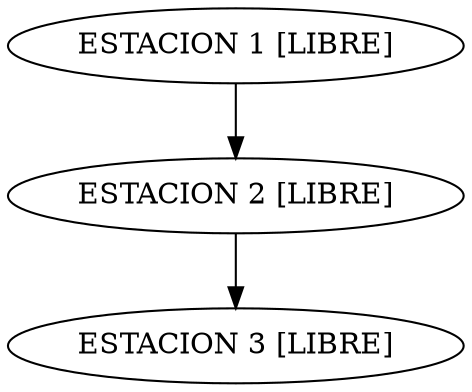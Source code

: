 digraph listaEstacion{
nodo1991277631[label="ESTACION 1 [LIBRE]"];
nodo1991277631->nodo528685509;
nodo528685509[label="ESTACION 2 [LIBRE]"];
nodo528685509->nodo887247081;
nodo887247081[label="ESTACION 3 [LIBRE]"];

}
